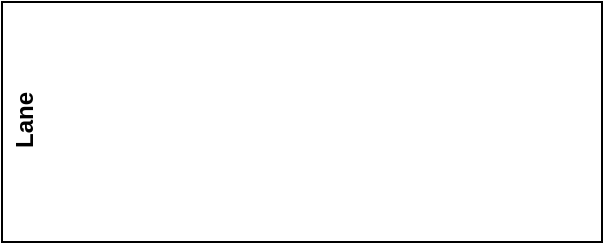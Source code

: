 <mxfile version="14.0.4" type="github">
  <diagram name="Page-1" id="b5b7bab2-c9e2-2cf4-8b2a-24fd1a2a6d21">
    <mxGraphModel dx="716" dy="400" grid="1" gridSize="10" guides="1" tooltips="1" connect="1" arrows="1" fold="1" page="1" pageScale="1" pageWidth="827" pageHeight="1169" background="#ffffff" math="0" shadow="0">
      <root>
        <mxCell id="0" />
        <mxCell id="1" parent="0" />
        <mxCell id="0tGatQQ7SZBfaw6yrUqw-3" value="Lane" style="swimlane;html=1;horizontal=0;swimlaneLine=0;" vertex="1" parent="1">
          <mxGeometry x="270" y="40" width="300" height="120" as="geometry" />
        </mxCell>
      </root>
    </mxGraphModel>
  </diagram>
</mxfile>
